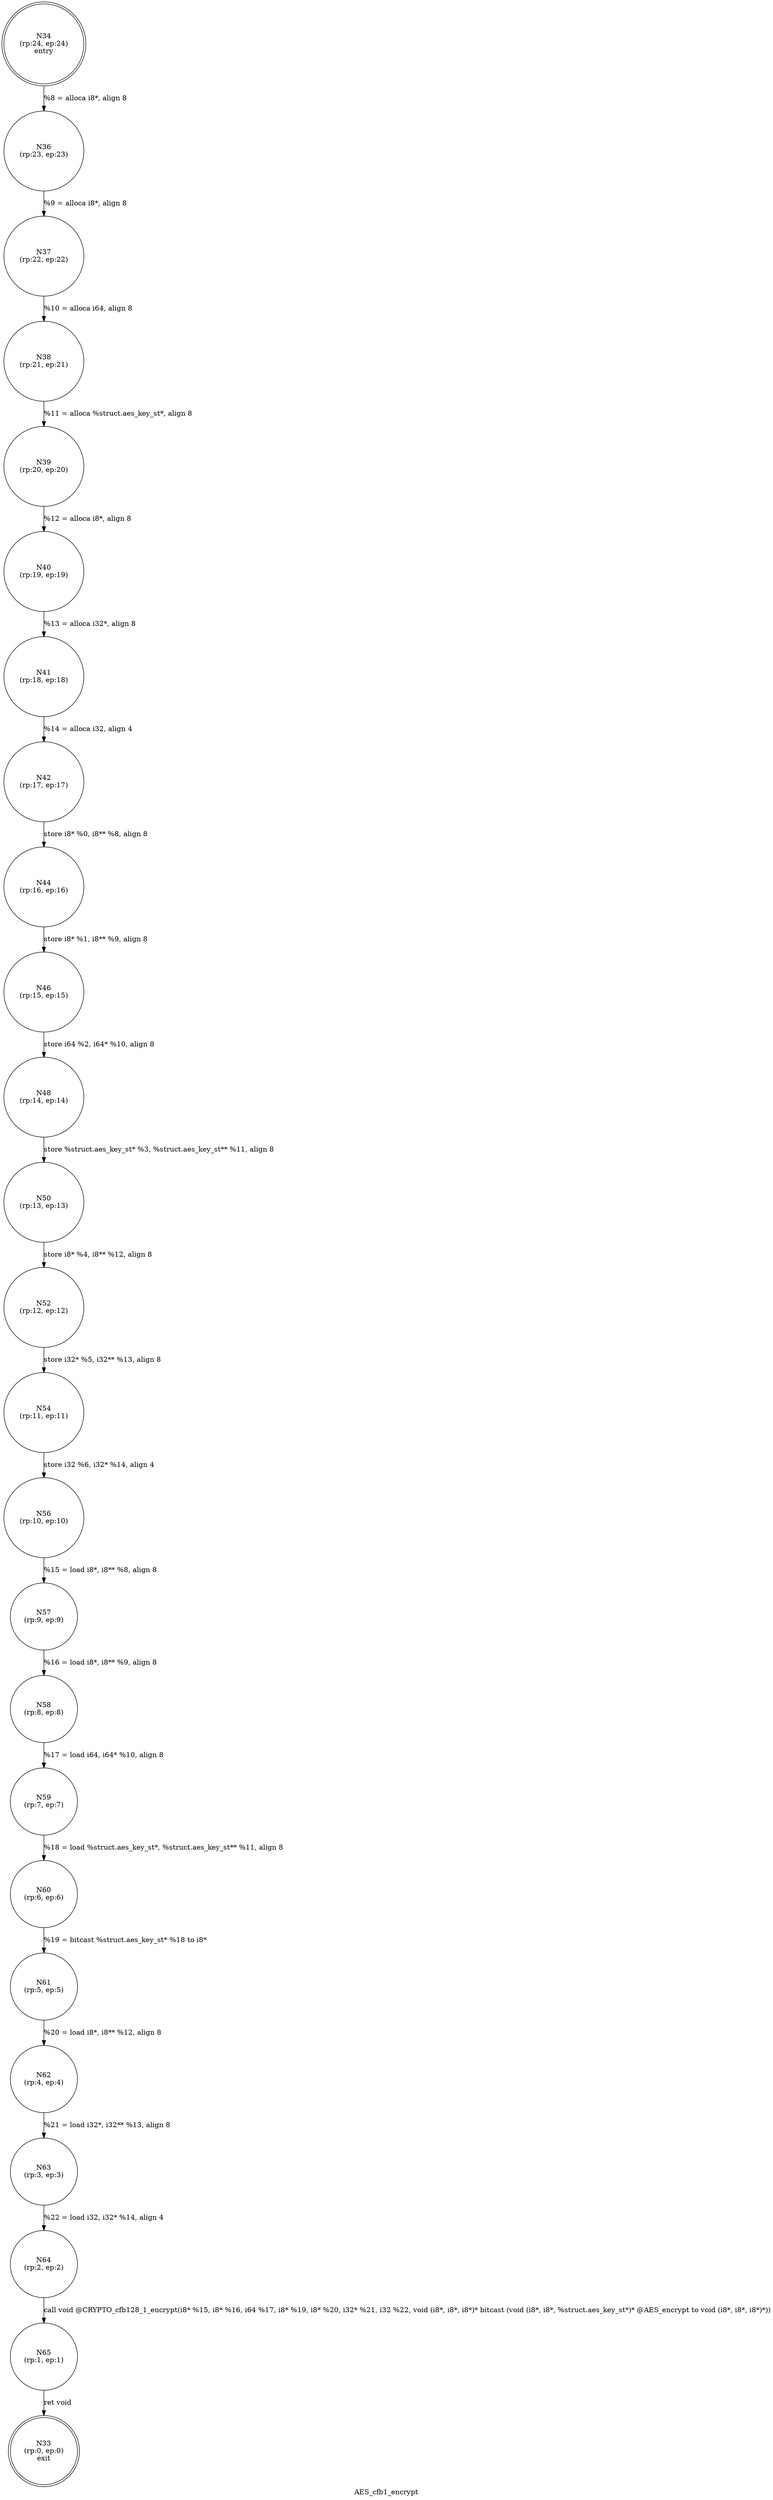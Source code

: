 digraph AES_cfb1_encrypt {
label="AES_cfb1_encrypt"
33 [label="N33\n(rp:0, ep:0)\nexit", shape="doublecircle"]
34 [label="N34\n(rp:24, ep:24)\nentry", shape="doublecircle"]
34 -> 36 [label="%8 = alloca i8*, align 8"]
36 [label="N36\n(rp:23, ep:23)", shape="circle"]
36 -> 37 [label="%9 = alloca i8*, align 8"]
37 [label="N37\n(rp:22, ep:22)", shape="circle"]
37 -> 38 [label="%10 = alloca i64, align 8"]
38 [label="N38\n(rp:21, ep:21)", shape="circle"]
38 -> 39 [label="%11 = alloca %struct.aes_key_st*, align 8"]
39 [label="N39\n(rp:20, ep:20)", shape="circle"]
39 -> 40 [label="%12 = alloca i8*, align 8"]
40 [label="N40\n(rp:19, ep:19)", shape="circle"]
40 -> 41 [label="%13 = alloca i32*, align 8"]
41 [label="N41\n(rp:18, ep:18)", shape="circle"]
41 -> 42 [label="%14 = alloca i32, align 4"]
42 [label="N42\n(rp:17, ep:17)", shape="circle"]
42 -> 44 [label="store i8* %0, i8** %8, align 8"]
44 [label="N44\n(rp:16, ep:16)", shape="circle"]
44 -> 46 [label="store i8* %1, i8** %9, align 8"]
46 [label="N46\n(rp:15, ep:15)", shape="circle"]
46 -> 48 [label="store i64 %2, i64* %10, align 8"]
48 [label="N48\n(rp:14, ep:14)", shape="circle"]
48 -> 50 [label="store %struct.aes_key_st* %3, %struct.aes_key_st** %11, align 8"]
50 [label="N50\n(rp:13, ep:13)", shape="circle"]
50 -> 52 [label="store i8* %4, i8** %12, align 8"]
52 [label="N52\n(rp:12, ep:12)", shape="circle"]
52 -> 54 [label="store i32* %5, i32** %13, align 8"]
54 [label="N54\n(rp:11, ep:11)", shape="circle"]
54 -> 56 [label="store i32 %6, i32* %14, align 4"]
56 [label="N56\n(rp:10, ep:10)", shape="circle"]
56 -> 57 [label="%15 = load i8*, i8** %8, align 8"]
57 [label="N57\n(rp:9, ep:9)", shape="circle"]
57 -> 58 [label="%16 = load i8*, i8** %9, align 8"]
58 [label="N58\n(rp:8, ep:8)", shape="circle"]
58 -> 59 [label="%17 = load i64, i64* %10, align 8"]
59 [label="N59\n(rp:7, ep:7)", shape="circle"]
59 -> 60 [label="%18 = load %struct.aes_key_st*, %struct.aes_key_st** %11, align 8"]
60 [label="N60\n(rp:6, ep:6)", shape="circle"]
60 -> 61 [label="%19 = bitcast %struct.aes_key_st* %18 to i8*"]
61 [label="N61\n(rp:5, ep:5)", shape="circle"]
61 -> 62 [label="%20 = load i8*, i8** %12, align 8"]
62 [label="N62\n(rp:4, ep:4)", shape="circle"]
62 -> 63 [label="%21 = load i32*, i32** %13, align 8"]
63 [label="N63\n(rp:3, ep:3)", shape="circle"]
63 -> 64 [label="%22 = load i32, i32* %14, align 4"]
64 [label="N64\n(rp:2, ep:2)", shape="circle"]
64 -> 65 [label="call void @CRYPTO_cfb128_1_encrypt(i8* %15, i8* %16, i64 %17, i8* %19, i8* %20, i32* %21, i32 %22, void (i8*, i8*, i8*)* bitcast (void (i8*, i8*, %struct.aes_key_st*)* @AES_encrypt to void (i8*, i8*, i8*)*))"]
65 [label="N65\n(rp:1, ep:1)", shape="circle"]
65 -> 33 [label="ret void"]
}
